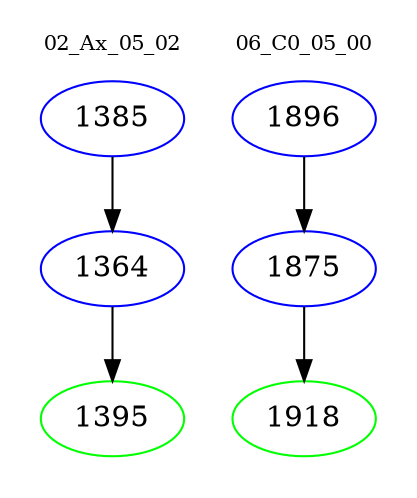 digraph{
subgraph cluster_0 {
color = white
label = "02_Ax_05_02";
fontsize=10;
T0_1385 [label="1385", color="blue"]
T0_1385 -> T0_1364 [color="black"]
T0_1364 [label="1364", color="blue"]
T0_1364 -> T0_1395 [color="black"]
T0_1395 [label="1395", color="green"]
}
subgraph cluster_1 {
color = white
label = "06_C0_05_00";
fontsize=10;
T1_1896 [label="1896", color="blue"]
T1_1896 -> T1_1875 [color="black"]
T1_1875 [label="1875", color="blue"]
T1_1875 -> T1_1918 [color="black"]
T1_1918 [label="1918", color="green"]
}
}
